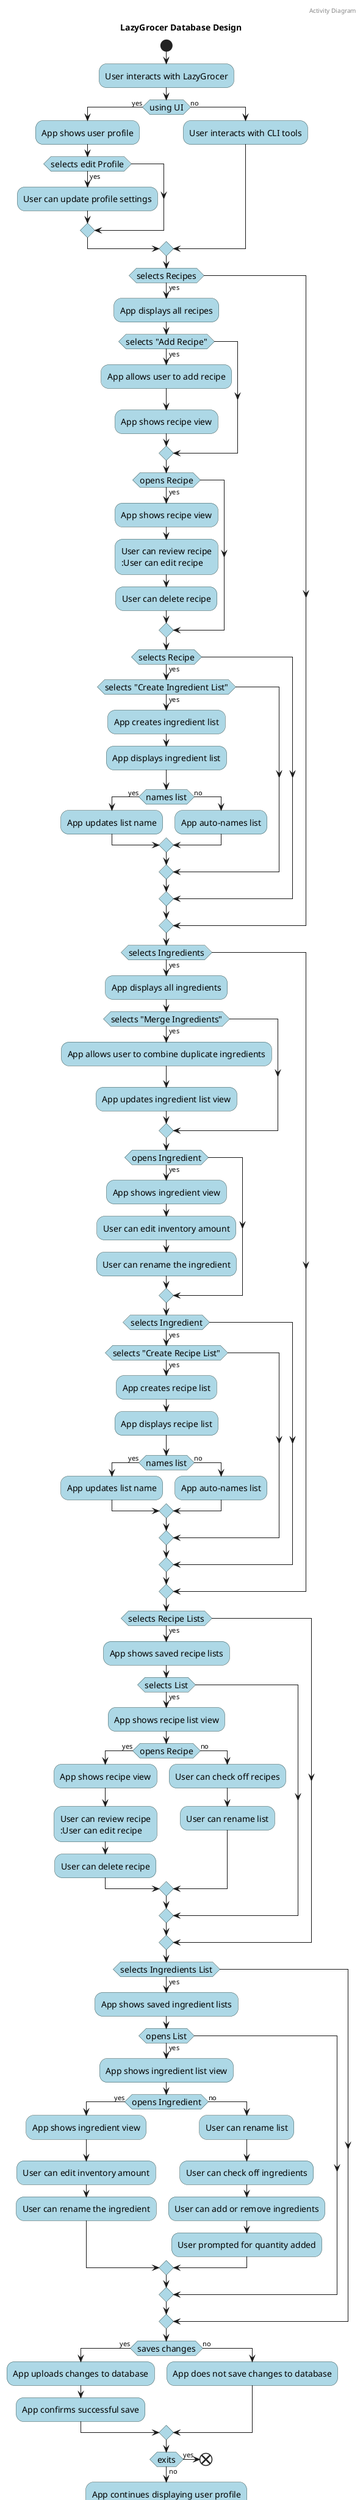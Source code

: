 @startuml LazyGrocerActivityDiagram

skinparam activity {
    BorderColor DarkSlateGray
    BackgroundColor LightBlue
    FontSize 14
}

header Activity Diagram
title LazyGrocer Database Design
footer CS3200 Final Project: Michael Montanaro 2024

start
:User interacts with LazyGrocer;
if (using UI) then (yes)
    :App shows user profile;
    if (selects edit Profile) then (yes)
        :User can update profile settings;
    endif
else (no)
  :User interacts with CLI tools;
endif
if (selects Recipes) then (yes)
    :App displays all recipes;
    if (selects "Add Recipe") then (yes)
        :App allows user to add recipe;
        :App shows recipe view;
    endif
    if (opens Recipe) then (yes)
        :App shows recipe view;
        :User can review recipe
        :User can edit recipe;
        :User can delete recipe;
    endif
    if (selects Recipe) then (yes)
        if (selects "Create Ingredient List") then (yes)
            :App creates ingredient list;
            :App displays ingredient list;
            if (names list) then (yes)
                :App updates list name;
            else (no)
                :App auto-names list;
            endif
        endif
    endif
endif
if (selects Ingredients) then (yes)
    :App displays all ingredients;
    if (selects "Merge Ingredients") then (yes)
        :App allows user to combine duplicate ingredients;
        :App updates ingredient list view;
    endif
    if (opens Ingredient) then (yes)
            :App shows ingredient view;
            :User can edit inventory amount;
            :User can rename the ingredient;
    endif
    if (selects Ingredient) then (yes)
        if (selects "Create Recipe List") then (yes)
            :App creates recipe list;
            :App displays recipe list;
            if (names list) then (yes)
                :App updates list name;
            else (no)
                :App auto-names list;
            endif
        endif
    endif
endif
if (selects Recipe Lists) then (yes)
    :App shows saved recipe lists;
    if (selects List) then (yes)
        :App shows recipe list view;
        if (opens Recipe) then (yes)
            :App shows recipe view;
            :User can review recipe
            :User can edit recipe;
            :User can delete recipe;
        else (no)
            :User can check off recipes;
            :User can rename list;
        endif
    endif
endif
if (selects Ingredients List) then (yes)
    :App shows saved ingredient lists;
    if (opens List) then (yes)
        :App shows ingredient list view;
        if (opens Ingredient) then (yes)
            :App shows ingredient view;
            :User can edit inventory amount;
            :User can rename the ingredient;
        else (no)
            :User can rename list;
            :User can check off ingredients;
            :User can add or remove ingredients;
            :User prompted for quantity added;
        endif
    endif
endif
if (saves changes) then (yes)
    :App uploads changes to database;
    :App confirms successful save;
else (no)
    :App does not save changes to database;
endif
if (exits) then (yes)
    end
else (no)
    :App continues displaying user profile;
    stop
endif 
@enduml